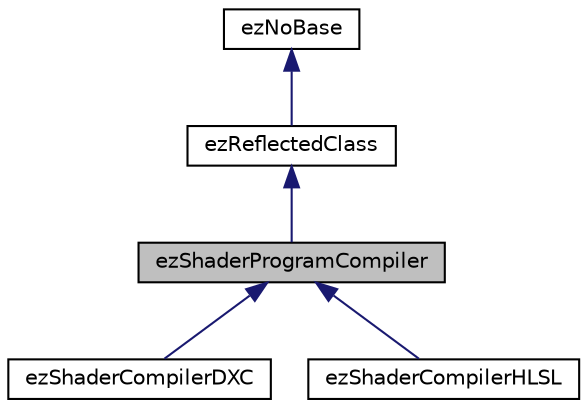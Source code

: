 digraph "ezShaderProgramCompiler"
{
 // LATEX_PDF_SIZE
  edge [fontname="Helvetica",fontsize="10",labelfontname="Helvetica",labelfontsize="10"];
  node [fontname="Helvetica",fontsize="10",shape=record];
  Node1 [label="ezShaderProgramCompiler",height=0.2,width=0.4,color="black", fillcolor="grey75", style="filled", fontcolor="black",tooltip=" "];
  Node2 -> Node1 [dir="back",color="midnightblue",fontsize="10",style="solid",fontname="Helvetica"];
  Node2 [label="ezReflectedClass",height=0.2,width=0.4,color="black", fillcolor="white", style="filled",URL="$db/d45/classez_reflected_class.htm",tooltip="All classes that should be dynamically reflectable, need to be derived from this base class."];
  Node3 -> Node2 [dir="back",color="midnightblue",fontsize="10",style="solid",fontname="Helvetica"];
  Node3 [label="ezNoBase",height=0.2,width=0.4,color="black", fillcolor="white", style="filled",URL="$d4/d02/classez_no_base.htm",tooltip="Dummy type to pass to templates and macros that expect a base type for a class that has no base."];
  Node1 -> Node4 [dir="back",color="midnightblue",fontsize="10",style="solid",fontname="Helvetica"];
  Node4 [label="ezShaderCompilerDXC",height=0.2,width=0.4,color="black", fillcolor="white", style="filled",URL="$d4/d0b/classez_shader_compiler_d_x_c.htm",tooltip=" "];
  Node1 -> Node5 [dir="back",color="midnightblue",fontsize="10",style="solid",fontname="Helvetica"];
  Node5 [label="ezShaderCompilerHLSL",height=0.2,width=0.4,color="black", fillcolor="white", style="filled",URL="$df/d66/classez_shader_compiler_h_l_s_l.htm",tooltip=" "];
}
